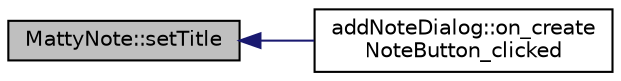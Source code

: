 digraph "MattyNote::setTitle"
{
  edge [fontname="Helvetica",fontsize="10",labelfontname="Helvetica",labelfontsize="10"];
  node [fontname="Helvetica",fontsize="10",shape=record];
  rankdir="LR";
  Node99 [label="MattyNote::setTitle",height=0.2,width=0.4,color="black", fillcolor="grey75", style="filled", fontcolor="black"];
  Node99 -> Node100 [dir="back",color="midnightblue",fontsize="10",style="solid"];
  Node100 [label="addNoteDialog::on_create\lNoteButton_clicked",height=0.2,width=0.4,color="black", fillcolor="white", style="filled",URL="$classaddNoteDialog.html#a67b28dc05851888a45774eb240d6e43d"];
}
